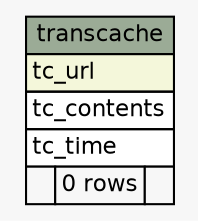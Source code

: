 // dot 2.38.0 on Linux 3.14.35-28.38.amzn1.x86_64
// SchemaSpy rev Unknown
digraph "transcache" {
  graph [
    rankdir="RL"
    bgcolor="#f7f7f7"
    nodesep="0.18"
    ranksep="0.46"
    fontname="Helvetica"
    fontsize="11"
  ];
  node [
    fontname="Helvetica"
    fontsize="11"
    shape="plaintext"
  ];
  edge [
    arrowsize="0.8"
  ];
  "transcache" [
    label=<
    <TABLE BORDER="0" CELLBORDER="1" CELLSPACING="0" BGCOLOR="#ffffff">
      <TR><TD COLSPAN="3" BGCOLOR="#9bab96" ALIGN="CENTER">transcache</TD></TR>
      <TR><TD PORT="tc_url" COLSPAN="3" BGCOLOR="#f4f7da" ALIGN="LEFT">tc_url</TD></TR>
      <TR><TD PORT="tc_contents" COLSPAN="3" ALIGN="LEFT">tc_contents</TD></TR>
      <TR><TD PORT="tc_time" COLSPAN="3" ALIGN="LEFT">tc_time</TD></TR>
      <TR><TD ALIGN="LEFT" BGCOLOR="#f7f7f7">  </TD><TD ALIGN="RIGHT" BGCOLOR="#f7f7f7">0 rows</TD><TD ALIGN="RIGHT" BGCOLOR="#f7f7f7">  </TD></TR>
    </TABLE>>
    URL="tables/transcache.html"
    tooltip="transcache"
  ];
}
